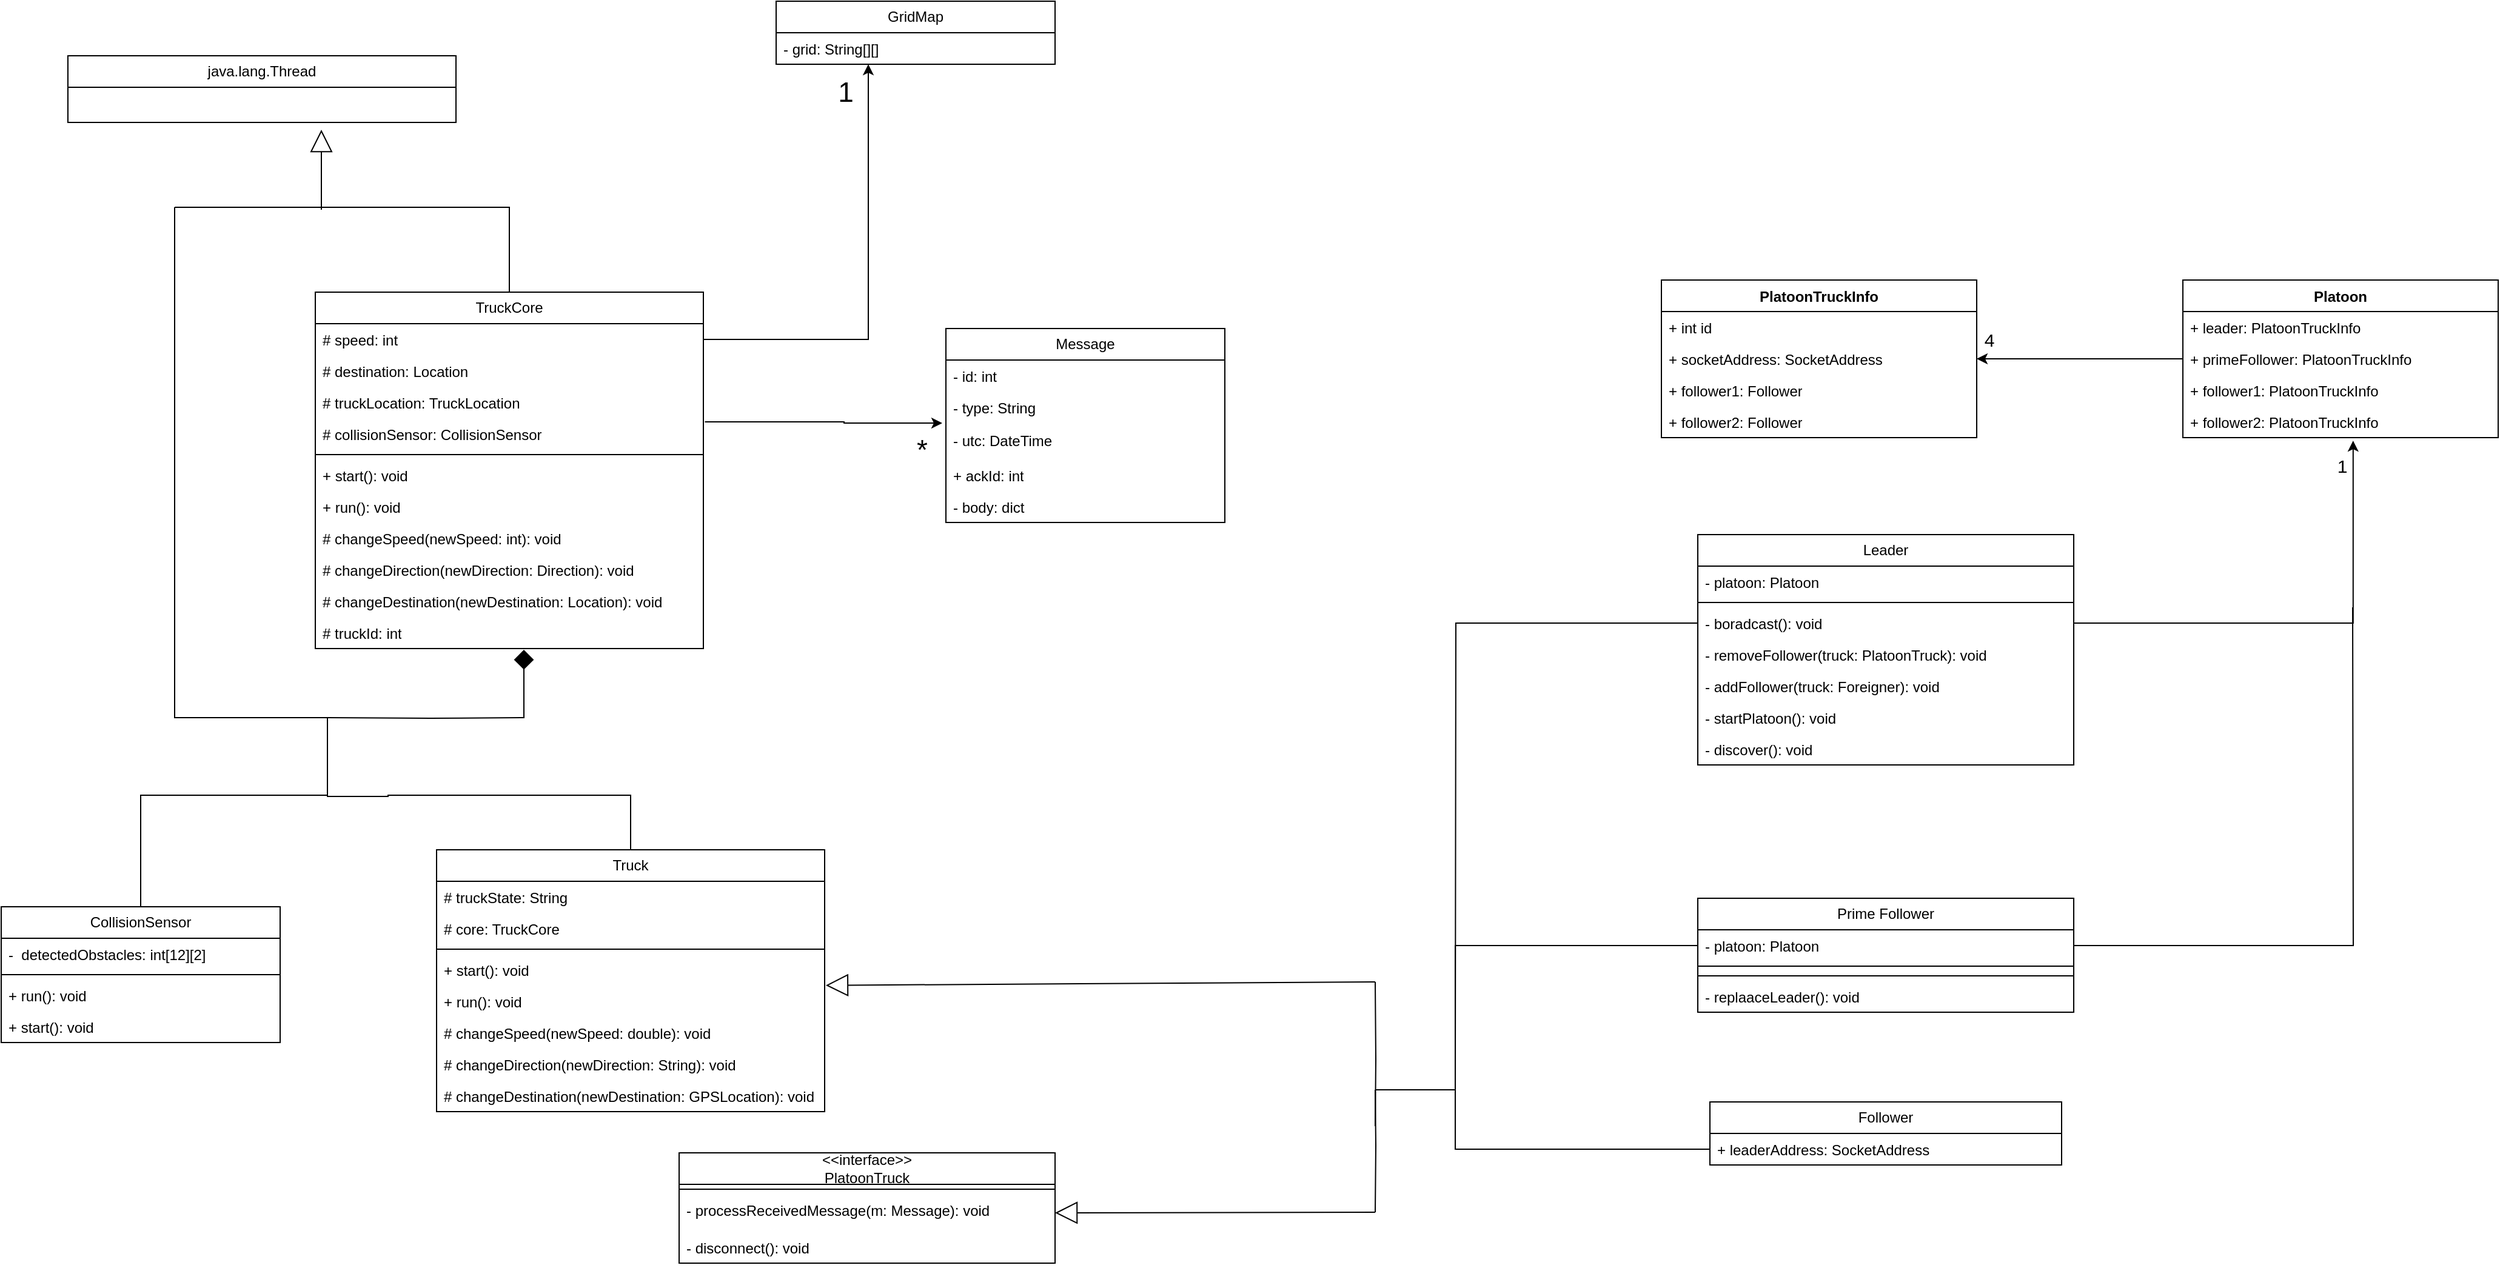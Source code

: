 <mxfile version="22.1.2" type="device">
  <diagram name="Page-1" id="gocPVts1W_wHiLYP-nyg">
    <mxGraphModel dx="2631" dy="1954" grid="1" gridSize="11" guides="1" tooltips="1" connect="1" arrows="1" fold="1" page="0" pageScale="1" pageWidth="1169" pageHeight="1654" background="none" math="0" shadow="0">
      <root>
        <mxCell id="0" />
        <mxCell id="1" parent="0" />
        <mxCell id="ca8j578SD8EArVR1W1hy-1" value="Platoon&lt;br&gt;" style="swimlane;fontStyle=1;align=center;verticalAlign=top;childLayout=stackLayout;horizontal=1;startSize=26;horizontalStack=0;resizeParent=1;resizeParentMax=0;resizeLast=0;collapsible=1;marginBottom=0;whiteSpace=wrap;html=1;" parent="1" vertex="1">
          <mxGeometry x="1590" y="80" width="260" height="130" as="geometry" />
        </mxCell>
        <mxCell id="ca8j578SD8EArVR1W1hy-2" value="+ leader: PlatoonTruckInfo" style="text;strokeColor=none;fillColor=none;align=left;verticalAlign=top;spacingLeft=4;spacingRight=4;overflow=hidden;rotatable=0;points=[[0,0.5],[1,0.5]];portConstraint=eastwest;whiteSpace=wrap;html=1;" parent="ca8j578SD8EArVR1W1hy-1" vertex="1">
          <mxGeometry y="26" width="260" height="26" as="geometry" />
        </mxCell>
        <mxCell id="ca8j578SD8EArVR1W1hy-3" value="+ primeFollower: PlatoonTruckInfo" style="text;strokeColor=none;fillColor=none;align=left;verticalAlign=top;spacingLeft=4;spacingRight=4;overflow=hidden;rotatable=0;points=[[0,0.5],[1,0.5]];portConstraint=eastwest;whiteSpace=wrap;html=1;" parent="ca8j578SD8EArVR1W1hy-1" vertex="1">
          <mxGeometry y="52" width="260" height="26" as="geometry" />
        </mxCell>
        <mxCell id="ca8j578SD8EArVR1W1hy-4" value="+ follower1: PlatoonTruckInfo" style="text;strokeColor=none;fillColor=none;align=left;verticalAlign=top;spacingLeft=4;spacingRight=4;overflow=hidden;rotatable=0;points=[[0,0.5],[1,0.5]];portConstraint=eastwest;whiteSpace=wrap;html=1;" parent="ca8j578SD8EArVR1W1hy-1" vertex="1">
          <mxGeometry y="78" width="260" height="26" as="geometry" />
        </mxCell>
        <mxCell id="ca8j578SD8EArVR1W1hy-5" value="+ follower2: PlatoonTruckInfo" style="text;strokeColor=none;fillColor=none;align=left;verticalAlign=top;spacingLeft=4;spacingRight=4;overflow=hidden;rotatable=0;points=[[0,0.5],[1,0.5]];portConstraint=eastwest;whiteSpace=wrap;html=1;" parent="ca8j578SD8EArVR1W1hy-1" vertex="1">
          <mxGeometry y="104" width="260" height="26" as="geometry" />
        </mxCell>
        <mxCell id="ca8j578SD8EArVR1W1hy-6" value="Truck" style="swimlane;fontStyle=0;childLayout=stackLayout;horizontal=1;startSize=26;fillColor=none;horizontalStack=0;resizeParent=1;resizeParentMax=0;resizeLast=0;collapsible=1;marginBottom=0;whiteSpace=wrap;html=1;" parent="1" vertex="1">
          <mxGeometry x="150" y="550" width="320" height="216" as="geometry" />
        </mxCell>
        <mxCell id="ca8j578SD8EArVR1W1hy-10" value="# truckState: String" style="text;strokeColor=none;fillColor=none;align=left;verticalAlign=top;spacingLeft=4;spacingRight=4;overflow=hidden;rotatable=0;points=[[0,0.5],[1,0.5]];portConstraint=eastwest;whiteSpace=wrap;html=1;" parent="ca8j578SD8EArVR1W1hy-6" vertex="1">
          <mxGeometry y="26" width="320" height="26" as="geometry" />
        </mxCell>
        <mxCell id="nBfgJjZAL11A61Rsr8yG-12" value="# core: TruckCore" style="text;strokeColor=none;fillColor=none;align=left;verticalAlign=top;spacingLeft=4;spacingRight=4;overflow=hidden;rotatable=0;points=[[0,0.5],[1,0.5]];portConstraint=eastwest;whiteSpace=wrap;html=1;" parent="ca8j578SD8EArVR1W1hy-6" vertex="1">
          <mxGeometry y="52" width="320" height="26" as="geometry" />
        </mxCell>
        <mxCell id="ca8j578SD8EArVR1W1hy-12" value="" style="line;strokeWidth=1;fillColor=none;align=left;verticalAlign=middle;spacingTop=-1;spacingLeft=3;spacingRight=3;rotatable=0;labelPosition=right;points=[];portConstraint=eastwest;strokeColor=inherit;" parent="ca8j578SD8EArVR1W1hy-6" vertex="1">
          <mxGeometry y="78" width="320" height="8" as="geometry" />
        </mxCell>
        <mxCell id="NjvzrkYzBCMoU9BMH8La-31" value="+ start(): void" style="text;strokeColor=none;fillColor=none;align=left;verticalAlign=top;spacingLeft=4;spacingRight=4;overflow=hidden;rotatable=0;points=[[0,0.5],[1,0.5]];portConstraint=eastwest;whiteSpace=wrap;html=1;" vertex="1" parent="ca8j578SD8EArVR1W1hy-6">
          <mxGeometry y="86" width="320" height="26" as="geometry" />
        </mxCell>
        <mxCell id="NjvzrkYzBCMoU9BMH8La-32" value="+ run(): void" style="text;strokeColor=none;fillColor=none;align=left;verticalAlign=top;spacingLeft=4;spacingRight=4;overflow=hidden;rotatable=0;points=[[0,0.5],[1,0.5]];portConstraint=eastwest;whiteSpace=wrap;html=1;" vertex="1" parent="ca8j578SD8EArVR1W1hy-6">
          <mxGeometry y="112" width="320" height="26" as="geometry" />
        </mxCell>
        <mxCell id="ca8j578SD8EArVR1W1hy-13" value="# changeSpeed(newSpeed: double): void" style="text;strokeColor=none;fillColor=none;align=left;verticalAlign=top;spacingLeft=4;spacingRight=4;overflow=hidden;rotatable=0;points=[[0,0.5],[1,0.5]];portConstraint=eastwest;whiteSpace=wrap;html=1;" parent="ca8j578SD8EArVR1W1hy-6" vertex="1">
          <mxGeometry y="138" width="320" height="26" as="geometry" />
        </mxCell>
        <mxCell id="ca8j578SD8EArVR1W1hy-14" value="# changeDirection(newDirection: String): void" style="text;strokeColor=none;fillColor=none;align=left;verticalAlign=top;spacingLeft=4;spacingRight=4;overflow=hidden;rotatable=0;points=[[0,0.5],[1,0.5]];portConstraint=eastwest;whiteSpace=wrap;html=1;" parent="ca8j578SD8EArVR1W1hy-6" vertex="1">
          <mxGeometry y="164" width="320" height="26" as="geometry" />
        </mxCell>
        <mxCell id="ca8j578SD8EArVR1W1hy-15" value="# changeDestination(newDestination: GPSLocation): void" style="text;strokeColor=none;fillColor=none;align=left;verticalAlign=top;spacingLeft=4;spacingRight=4;overflow=hidden;rotatable=0;points=[[0,0.5],[1,0.5]];portConstraint=eastwest;whiteSpace=wrap;html=1;" parent="ca8j578SD8EArVR1W1hy-6" vertex="1">
          <mxGeometry y="190" width="320" height="26" as="geometry" />
        </mxCell>
        <mxCell id="ca8j578SD8EArVR1W1hy-16" value="&amp;lt;&amp;lt;interface&amp;gt;&amp;gt;&lt;br&gt;PlatoonTruck" style="swimlane;fontStyle=0;childLayout=stackLayout;horizontal=1;startSize=26;fillColor=none;horizontalStack=0;resizeParent=1;resizeParentMax=0;resizeLast=0;collapsible=1;marginBottom=0;whiteSpace=wrap;html=1;" parent="1" vertex="1">
          <mxGeometry x="350" y="800" width="310" height="91" as="geometry" />
        </mxCell>
        <mxCell id="ca8j578SD8EArVR1W1hy-17" value="" style="line;strokeWidth=1;fillColor=none;align=left;verticalAlign=middle;spacingTop=-1;spacingLeft=3;spacingRight=3;rotatable=0;labelPosition=right;points=[];portConstraint=eastwest;strokeColor=inherit;" parent="ca8j578SD8EArVR1W1hy-16" vertex="1">
          <mxGeometry y="26" width="310" height="8" as="geometry" />
        </mxCell>
        <mxCell id="ca8j578SD8EArVR1W1hy-19" value="- processReceivedMessage(m: Message): void" style="text;strokeColor=none;fillColor=none;align=left;verticalAlign=top;spacingLeft=4;spacingRight=4;overflow=hidden;rotatable=0;points=[[0,0.5],[1,0.5]];portConstraint=eastwest;whiteSpace=wrap;html=1;" parent="ca8j578SD8EArVR1W1hy-16" vertex="1">
          <mxGeometry y="34" width="310" height="31" as="geometry" />
        </mxCell>
        <mxCell id="ca8j578SD8EArVR1W1hy-20" value="- disconnect(): void" style="text;strokeColor=none;fillColor=none;align=left;verticalAlign=top;spacingLeft=4;spacingRight=4;overflow=hidden;rotatable=0;points=[[0,0.5],[1,0.5]];portConstraint=eastwest;whiteSpace=wrap;html=1;" parent="ca8j578SD8EArVR1W1hy-16" vertex="1">
          <mxGeometry y="65" width="310" height="26" as="geometry" />
        </mxCell>
        <mxCell id="ca8j578SD8EArVR1W1hy-23" value="Leader" style="swimlane;fontStyle=0;childLayout=stackLayout;horizontal=1;startSize=26;fillColor=none;horizontalStack=0;resizeParent=1;resizeParentMax=0;resizeLast=0;collapsible=1;marginBottom=0;whiteSpace=wrap;html=1;" parent="1" vertex="1">
          <mxGeometry x="1190" y="290" width="310" height="190" as="geometry" />
        </mxCell>
        <mxCell id="ca8j578SD8EArVR1W1hy-24" value="- platoon: Platoon" style="text;strokeColor=none;fillColor=none;align=left;verticalAlign=top;spacingLeft=4;spacingRight=4;overflow=hidden;rotatable=0;points=[[0,0.5],[1,0.5]];portConstraint=eastwest;whiteSpace=wrap;html=1;" parent="ca8j578SD8EArVR1W1hy-23" vertex="1">
          <mxGeometry y="26" width="310" height="26" as="geometry" />
        </mxCell>
        <mxCell id="ca8j578SD8EArVR1W1hy-25" value="" style="line;strokeWidth=1;fillColor=none;align=left;verticalAlign=middle;spacingTop=-1;spacingLeft=3;spacingRight=3;rotatable=0;labelPosition=right;points=[];portConstraint=eastwest;strokeColor=inherit;" parent="ca8j578SD8EArVR1W1hy-23" vertex="1">
          <mxGeometry y="52" width="310" height="8" as="geometry" />
        </mxCell>
        <mxCell id="NjvzrkYzBCMoU9BMH8La-60" style="edgeStyle=orthogonalEdgeStyle;rounded=0;orthogonalLoop=1;jettySize=auto;html=1;endArrow=none;endFill=0;" edge="1" parent="ca8j578SD8EArVR1W1hy-23" source="ca8j578SD8EArVR1W1hy-26">
          <mxGeometry relative="1" as="geometry">
            <mxPoint x="-200" y="458" as="targetPoint" />
          </mxGeometry>
        </mxCell>
        <mxCell id="ca8j578SD8EArVR1W1hy-26" value="- boradcast(): void" style="text;strokeColor=none;fillColor=none;align=left;verticalAlign=top;spacingLeft=4;spacingRight=4;overflow=hidden;rotatable=0;points=[[0,0.5],[1,0.5]];portConstraint=eastwest;whiteSpace=wrap;html=1;" parent="ca8j578SD8EArVR1W1hy-23" vertex="1">
          <mxGeometry y="60" width="310" height="26" as="geometry" />
        </mxCell>
        <mxCell id="ca8j578SD8EArVR1W1hy-27" value="- removeFollower(truck: PlatoonTruck): void" style="text;strokeColor=none;fillColor=none;align=left;verticalAlign=top;spacingLeft=4;spacingRight=4;overflow=hidden;rotatable=0;points=[[0,0.5],[1,0.5]];portConstraint=eastwest;whiteSpace=wrap;html=1;" parent="ca8j578SD8EArVR1W1hy-23" vertex="1">
          <mxGeometry y="86" width="310" height="26" as="geometry" />
        </mxCell>
        <mxCell id="ca8j578SD8EArVR1W1hy-28" value="- addFollower(truck: Foreigner): void" style="text;strokeColor=none;fillColor=none;align=left;verticalAlign=top;spacingLeft=4;spacingRight=4;overflow=hidden;rotatable=0;points=[[0,0.5],[1,0.5]];portConstraint=eastwest;whiteSpace=wrap;html=1;" parent="ca8j578SD8EArVR1W1hy-23" vertex="1">
          <mxGeometry y="112" width="310" height="26" as="geometry" />
        </mxCell>
        <mxCell id="ca8j578SD8EArVR1W1hy-29" value="- startPlatoon(): void" style="text;strokeColor=none;fillColor=none;align=left;verticalAlign=top;spacingLeft=4;spacingRight=4;overflow=hidden;rotatable=0;points=[[0,0.5],[1,0.5]];portConstraint=eastwest;whiteSpace=wrap;html=1;" parent="ca8j578SD8EArVR1W1hy-23" vertex="1">
          <mxGeometry y="138" width="310" height="26" as="geometry" />
        </mxCell>
        <mxCell id="ca8j578SD8EArVR1W1hy-30" value="- discover(): void" style="text;strokeColor=none;fillColor=none;align=left;verticalAlign=top;spacingLeft=4;spacingRight=4;overflow=hidden;rotatable=0;points=[[0,0.5],[1,0.5]];portConstraint=eastwest;whiteSpace=wrap;html=1;" parent="ca8j578SD8EArVR1W1hy-23" vertex="1">
          <mxGeometry y="164" width="310" height="26" as="geometry" />
        </mxCell>
        <mxCell id="ca8j578SD8EArVR1W1hy-31" value="Prime Follower" style="swimlane;fontStyle=0;childLayout=stackLayout;horizontal=1;startSize=26;fillColor=none;horizontalStack=0;resizeParent=1;resizeParentMax=0;resizeLast=0;collapsible=1;marginBottom=0;whiteSpace=wrap;html=1;" parent="1" vertex="1">
          <mxGeometry x="1190" y="590" width="310" height="94" as="geometry" />
        </mxCell>
        <mxCell id="nBfgJjZAL11A61Rsr8yG-33" style="edgeStyle=orthogonalEdgeStyle;rounded=0;orthogonalLoop=1;jettySize=auto;html=1;endArrow=none;endFill=0;" parent="ca8j578SD8EArVR1W1hy-31" source="ca8j578SD8EArVR1W1hy-32" edge="1">
          <mxGeometry relative="1" as="geometry">
            <mxPoint x="540" y="-240" as="targetPoint" />
          </mxGeometry>
        </mxCell>
        <mxCell id="ca8j578SD8EArVR1W1hy-32" value="- platoon: Platoon" style="text;strokeColor=none;fillColor=none;align=left;verticalAlign=top;spacingLeft=4;spacingRight=4;overflow=hidden;rotatable=0;points=[[0,0.5],[1,0.5]];portConstraint=eastwest;whiteSpace=wrap;html=1;" parent="ca8j578SD8EArVR1W1hy-31" vertex="1">
          <mxGeometry y="26" width="310" height="26" as="geometry" />
        </mxCell>
        <mxCell id="T0Gs8_7Xzek17lIW9bHx-5" value="" style="line;strokeWidth=1;fillColor=none;align=left;verticalAlign=middle;spacingTop=-1;spacingLeft=3;spacingRight=3;rotatable=0;labelPosition=right;points=[];portConstraint=eastwest;strokeColor=inherit;" parent="ca8j578SD8EArVR1W1hy-31" vertex="1">
          <mxGeometry y="52" width="310" height="8" as="geometry" />
        </mxCell>
        <mxCell id="ca8j578SD8EArVR1W1hy-33" value="" style="line;strokeWidth=1;fillColor=none;align=left;verticalAlign=middle;spacingTop=-1;spacingLeft=3;spacingRight=3;rotatable=0;labelPosition=right;points=[];portConstraint=eastwest;strokeColor=inherit;" parent="ca8j578SD8EArVR1W1hy-31" vertex="1">
          <mxGeometry y="60" width="310" height="8" as="geometry" />
        </mxCell>
        <mxCell id="ca8j578SD8EArVR1W1hy-34" value="- replaaceLeader(): void" style="text;strokeColor=none;fillColor=none;align=left;verticalAlign=top;spacingLeft=4;spacingRight=4;overflow=hidden;rotatable=0;points=[[0,0.5],[1,0.5]];portConstraint=eastwest;whiteSpace=wrap;html=1;" parent="ca8j578SD8EArVR1W1hy-31" vertex="1">
          <mxGeometry y="68" width="310" height="26" as="geometry" />
        </mxCell>
        <mxCell id="ca8j578SD8EArVR1W1hy-35" value="Follower" style="swimlane;fontStyle=0;childLayout=stackLayout;horizontal=1;startSize=26;fillColor=none;horizontalStack=0;resizeParent=1;resizeParentMax=0;resizeLast=0;collapsible=1;marginBottom=0;whiteSpace=wrap;html=1;" parent="1" vertex="1">
          <mxGeometry x="1200" y="758" width="290" height="52" as="geometry" />
        </mxCell>
        <mxCell id="nBfgJjZAL11A61Rsr8yG-34" value="+ leaderAddress: SocketAddress" style="text;strokeColor=none;fillColor=none;align=left;verticalAlign=top;spacingLeft=4;spacingRight=4;overflow=hidden;rotatable=0;points=[[0,0.5],[1,0.5]];portConstraint=eastwest;whiteSpace=wrap;html=1;" parent="ca8j578SD8EArVR1W1hy-35" vertex="1">
          <mxGeometry y="26" width="290" height="26" as="geometry" />
        </mxCell>
        <mxCell id="NjvzrkYzBCMoU9BMH8La-76" style="edgeStyle=orthogonalEdgeStyle;rounded=0;orthogonalLoop=1;jettySize=auto;html=1;exitX=0.5;exitY=0;exitDx=0;exitDy=0;endArrow=none;endFill=0;" edge="1" parent="1" source="ca8j578SD8EArVR1W1hy-45" target="NjvzrkYzBCMoU9BMH8La-74">
          <mxGeometry relative="1" as="geometry">
            <Array as="points">
              <mxPoint x="-94" y="505" />
            </Array>
          </mxGeometry>
        </mxCell>
        <mxCell id="ca8j578SD8EArVR1W1hy-45" value="CollisionSensor" style="swimlane;fontStyle=0;childLayout=stackLayout;horizontal=1;startSize=26;fillColor=none;horizontalStack=0;resizeParent=1;resizeParentMax=0;resizeLast=0;collapsible=1;marginBottom=0;whiteSpace=wrap;html=1;" parent="1" vertex="1">
          <mxGeometry x="-209" y="597" width="230" height="112" as="geometry" />
        </mxCell>
        <mxCell id="ca8j578SD8EArVR1W1hy-46" value="-&amp;nbsp; detectedObstacles: int[12][2]" style="text;strokeColor=none;fillColor=none;align=left;verticalAlign=top;spacingLeft=4;spacingRight=4;overflow=hidden;rotatable=0;points=[[0,0.5],[1,0.5]];portConstraint=eastwest;whiteSpace=wrap;html=1;" parent="ca8j578SD8EArVR1W1hy-45" vertex="1">
          <mxGeometry y="26" width="230" height="26" as="geometry" />
        </mxCell>
        <mxCell id="ca8j578SD8EArVR1W1hy-47" value="" style="line;strokeWidth=1;fillColor=none;align=left;verticalAlign=middle;spacingTop=-1;spacingLeft=3;spacingRight=3;rotatable=0;labelPosition=right;points=[];portConstraint=eastwest;strokeColor=inherit;" parent="ca8j578SD8EArVR1W1hy-45" vertex="1">
          <mxGeometry y="52" width="230" height="8" as="geometry" />
        </mxCell>
        <mxCell id="NjvzrkYzBCMoU9BMH8La-33" value="+ run(): void" style="text;strokeColor=none;fillColor=none;align=left;verticalAlign=top;spacingLeft=4;spacingRight=4;overflow=hidden;rotatable=0;points=[[0,0.5],[1,0.5]];portConstraint=eastwest;whiteSpace=wrap;html=1;" vertex="1" parent="ca8j578SD8EArVR1W1hy-45">
          <mxGeometry y="60" width="230" height="26" as="geometry" />
        </mxCell>
        <mxCell id="NjvzrkYzBCMoU9BMH8La-34" value="+ start(): void" style="text;strokeColor=none;fillColor=none;align=left;verticalAlign=top;spacingLeft=4;spacingRight=4;overflow=hidden;rotatable=0;points=[[0,0.5],[1,0.5]];portConstraint=eastwest;whiteSpace=wrap;html=1;" vertex="1" parent="ca8j578SD8EArVR1W1hy-45">
          <mxGeometry y="86" width="230" height="26" as="geometry" />
        </mxCell>
        <mxCell id="ca8j578SD8EArVR1W1hy-50" value="Message" style="swimlane;fontStyle=0;childLayout=stackLayout;horizontal=1;startSize=26;fillColor=none;horizontalStack=0;resizeParent=1;resizeParentMax=0;resizeLast=0;collapsible=1;marginBottom=0;whiteSpace=wrap;html=1;" parent="1" vertex="1">
          <mxGeometry x="570" y="120" width="230" height="160" as="geometry" />
        </mxCell>
        <mxCell id="ca8j578SD8EArVR1W1hy-51" value="- id: int" style="text;strokeColor=none;fillColor=none;align=left;verticalAlign=top;spacingLeft=4;spacingRight=4;overflow=hidden;rotatable=0;points=[[0,0.5],[1,0.5]];portConstraint=eastwest;whiteSpace=wrap;html=1;" parent="ca8j578SD8EArVR1W1hy-50" vertex="1">
          <mxGeometry y="26" width="230" height="26" as="geometry" />
        </mxCell>
        <mxCell id="ca8j578SD8EArVR1W1hy-54" value="- type: String" style="text;strokeColor=none;fillColor=none;align=left;verticalAlign=top;spacingLeft=4;spacingRight=4;overflow=hidden;rotatable=0;points=[[0,0.5],[1,0.5]];portConstraint=eastwest;whiteSpace=wrap;html=1;" parent="ca8j578SD8EArVR1W1hy-50" vertex="1">
          <mxGeometry y="52" width="230" height="26" as="geometry" />
        </mxCell>
        <mxCell id="iRukb6ueBPXRsKq6WhAc-4" value="- utc: DateTime" style="text;strokeColor=none;fillColor=none;align=left;verticalAlign=middle;spacingLeft=4;spacingRight=4;overflow=hidden;points=[[0,0.5],[1,0.5]];portConstraint=eastwest;rotatable=0;whiteSpace=wrap;html=1;" parent="ca8j578SD8EArVR1W1hy-50" vertex="1">
          <mxGeometry y="78" width="230" height="30" as="geometry" />
        </mxCell>
        <mxCell id="nBfgJjZAL11A61Rsr8yG-18" value="+ ackId: int" style="text;strokeColor=none;fillColor=none;align=left;verticalAlign=top;spacingLeft=4;spacingRight=4;overflow=hidden;rotatable=0;points=[[0,0.5],[1,0.5]];portConstraint=eastwest;whiteSpace=wrap;html=1;" parent="ca8j578SD8EArVR1W1hy-50" vertex="1">
          <mxGeometry y="108" width="230" height="26" as="geometry" />
        </mxCell>
        <mxCell id="ca8j578SD8EArVR1W1hy-55" value="- body: dict" style="text;strokeColor=none;fillColor=none;align=left;verticalAlign=top;spacingLeft=4;spacingRight=4;overflow=hidden;rotatable=0;points=[[0,0.5],[1,0.5]];portConstraint=eastwest;whiteSpace=wrap;html=1;" parent="ca8j578SD8EArVR1W1hy-50" vertex="1">
          <mxGeometry y="134" width="230" height="26" as="geometry" />
        </mxCell>
        <mxCell id="NjvzrkYzBCMoU9BMH8La-16" style="edgeStyle=orthogonalEdgeStyle;rounded=0;orthogonalLoop=1;jettySize=auto;html=1;endArrow=none;endFill=0;" edge="1" parent="1" source="nBfgJjZAL11A61Rsr8yG-1" target="NjvzrkYzBCMoU9BMH8La-28">
          <mxGeometry relative="1" as="geometry">
            <mxPoint x="-66" y="20" as="targetPoint" />
            <Array as="points">
              <mxPoint x="210" y="20" />
              <mxPoint x="-66" y="20" />
            </Array>
          </mxGeometry>
        </mxCell>
        <mxCell id="nBfgJjZAL11A61Rsr8yG-1" value="TruckCore" style="swimlane;fontStyle=0;childLayout=stackLayout;horizontal=1;startSize=26;fillColor=none;horizontalStack=0;resizeParent=1;resizeParentMax=0;resizeLast=0;collapsible=1;marginBottom=0;whiteSpace=wrap;html=1;" parent="1" vertex="1">
          <mxGeometry x="50" y="90" width="320" height="294" as="geometry" />
        </mxCell>
        <mxCell id="nBfgJjZAL11A61Rsr8yG-3" value="# speed: int" style="text;strokeColor=none;fillColor=none;align=left;verticalAlign=top;spacingLeft=4;spacingRight=4;overflow=hidden;rotatable=0;points=[[0,0.5],[1,0.5]];portConstraint=eastwest;whiteSpace=wrap;html=1;" parent="nBfgJjZAL11A61Rsr8yG-1" vertex="1">
          <mxGeometry y="26" width="320" height="26" as="geometry" />
        </mxCell>
        <mxCell id="nBfgJjZAL11A61Rsr8yG-4" value="# destination: Location" style="text;strokeColor=none;fillColor=none;align=left;verticalAlign=top;spacingLeft=4;spacingRight=4;overflow=hidden;rotatable=0;points=[[0,0.5],[1,0.5]];portConstraint=eastwest;whiteSpace=wrap;html=1;" parent="nBfgJjZAL11A61Rsr8yG-1" vertex="1">
          <mxGeometry y="52" width="320" height="26" as="geometry" />
        </mxCell>
        <mxCell id="nBfgJjZAL11A61Rsr8yG-5" value="# truckLocation: TruckLocation" style="text;strokeColor=none;fillColor=none;align=left;verticalAlign=top;spacingLeft=4;spacingRight=4;overflow=hidden;rotatable=0;points=[[0,0.5],[1,0.5]];portConstraint=eastwest;whiteSpace=wrap;html=1;" parent="nBfgJjZAL11A61Rsr8yG-1" vertex="1">
          <mxGeometry y="78" width="320" height="26" as="geometry" />
        </mxCell>
        <mxCell id="nBfgJjZAL11A61Rsr8yG-6" value="# collisionSensor: CollisionSensor" style="text;strokeColor=none;fillColor=none;align=left;verticalAlign=top;spacingLeft=4;spacingRight=4;overflow=hidden;rotatable=0;points=[[0,0.5],[1,0.5]];portConstraint=eastwest;whiteSpace=wrap;html=1;" parent="nBfgJjZAL11A61Rsr8yG-1" vertex="1">
          <mxGeometry y="104" width="320" height="26" as="geometry" />
        </mxCell>
        <mxCell id="nBfgJjZAL11A61Rsr8yG-7" value="" style="line;strokeWidth=1;fillColor=none;align=left;verticalAlign=middle;spacingTop=-1;spacingLeft=3;spacingRight=3;rotatable=0;labelPosition=right;points=[];portConstraint=eastwest;strokeColor=inherit;" parent="nBfgJjZAL11A61Rsr8yG-1" vertex="1">
          <mxGeometry y="130" width="320" height="8" as="geometry" />
        </mxCell>
        <mxCell id="NjvzrkYzBCMoU9BMH8La-36" value="+ start(): void" style="text;strokeColor=none;fillColor=none;align=left;verticalAlign=top;spacingLeft=4;spacingRight=4;overflow=hidden;rotatable=0;points=[[0,0.5],[1,0.5]];portConstraint=eastwest;whiteSpace=wrap;html=1;" vertex="1" parent="nBfgJjZAL11A61Rsr8yG-1">
          <mxGeometry y="138" width="320" height="26" as="geometry" />
        </mxCell>
        <mxCell id="NjvzrkYzBCMoU9BMH8La-35" value="+ run(): void" style="text;strokeColor=none;fillColor=none;align=left;verticalAlign=top;spacingLeft=4;spacingRight=4;overflow=hidden;rotatable=0;points=[[0,0.5],[1,0.5]];portConstraint=eastwest;whiteSpace=wrap;html=1;" vertex="1" parent="nBfgJjZAL11A61Rsr8yG-1">
          <mxGeometry y="164" width="320" height="26" as="geometry" />
        </mxCell>
        <mxCell id="nBfgJjZAL11A61Rsr8yG-8" value="# changeSpeed(newSpeed: int): void" style="text;strokeColor=none;fillColor=none;align=left;verticalAlign=top;spacingLeft=4;spacingRight=4;overflow=hidden;rotatable=0;points=[[0,0.5],[1,0.5]];portConstraint=eastwest;whiteSpace=wrap;html=1;" parent="nBfgJjZAL11A61Rsr8yG-1" vertex="1">
          <mxGeometry y="190" width="320" height="26" as="geometry" />
        </mxCell>
        <mxCell id="nBfgJjZAL11A61Rsr8yG-9" value="# changeDirection(newDirection: Direction): void" style="text;strokeColor=none;fillColor=none;align=left;verticalAlign=top;spacingLeft=4;spacingRight=4;overflow=hidden;rotatable=0;points=[[0,0.5],[1,0.5]];portConstraint=eastwest;whiteSpace=wrap;html=1;" parent="nBfgJjZAL11A61Rsr8yG-1" vertex="1">
          <mxGeometry y="216" width="320" height="26" as="geometry" />
        </mxCell>
        <mxCell id="nBfgJjZAL11A61Rsr8yG-10" value="# changeDestination(newDestination: Location): void" style="text;strokeColor=none;fillColor=none;align=left;verticalAlign=top;spacingLeft=4;spacingRight=4;overflow=hidden;rotatable=0;points=[[0,0.5],[1,0.5]];portConstraint=eastwest;whiteSpace=wrap;html=1;" parent="nBfgJjZAL11A61Rsr8yG-1" vertex="1">
          <mxGeometry y="242" width="320" height="26" as="geometry" />
        </mxCell>
        <mxCell id="nBfgJjZAL11A61Rsr8yG-2" value="# truckId: int" style="text;strokeColor=none;fillColor=none;align=left;verticalAlign=top;spacingLeft=4;spacingRight=4;overflow=hidden;rotatable=0;points=[[0,0.5],[1,0.5]];portConstraint=eastwest;whiteSpace=wrap;html=1;" parent="nBfgJjZAL11A61Rsr8yG-1" vertex="1">
          <mxGeometry y="268" width="320" height="26" as="geometry" />
        </mxCell>
        <mxCell id="nBfgJjZAL11A61Rsr8yG-24" value="PlatoonTruckInfo" style="swimlane;fontStyle=1;align=center;verticalAlign=top;childLayout=stackLayout;horizontal=1;startSize=26;horizontalStack=0;resizeParent=1;resizeParentMax=0;resizeLast=0;collapsible=1;marginBottom=0;whiteSpace=wrap;html=1;" parent="1" vertex="1">
          <mxGeometry x="1160" y="80" width="260" height="130" as="geometry" />
        </mxCell>
        <mxCell id="nBfgJjZAL11A61Rsr8yG-25" value="+ int id" style="text;strokeColor=none;fillColor=none;align=left;verticalAlign=top;spacingLeft=4;spacingRight=4;overflow=hidden;rotatable=0;points=[[0,0.5],[1,0.5]];portConstraint=eastwest;whiteSpace=wrap;html=1;" parent="nBfgJjZAL11A61Rsr8yG-24" vertex="1">
          <mxGeometry y="26" width="260" height="26" as="geometry" />
        </mxCell>
        <mxCell id="nBfgJjZAL11A61Rsr8yG-27" value="+ socketAddress: SocketAddress" style="text;strokeColor=none;fillColor=none;align=left;verticalAlign=top;spacingLeft=4;spacingRight=4;overflow=hidden;rotatable=0;points=[[0,0.5],[1,0.5]];portConstraint=eastwest;whiteSpace=wrap;html=1;" parent="nBfgJjZAL11A61Rsr8yG-24" vertex="1">
          <mxGeometry y="52" width="260" height="26" as="geometry" />
        </mxCell>
        <mxCell id="nBfgJjZAL11A61Rsr8yG-28" value="+ follower1: Follower" style="text;strokeColor=none;fillColor=none;align=left;verticalAlign=top;spacingLeft=4;spacingRight=4;overflow=hidden;rotatable=0;points=[[0,0.5],[1,0.5]];portConstraint=eastwest;whiteSpace=wrap;html=1;" parent="nBfgJjZAL11A61Rsr8yG-24" vertex="1">
          <mxGeometry y="78" width="260" height="26" as="geometry" />
        </mxCell>
        <mxCell id="nBfgJjZAL11A61Rsr8yG-29" value="+ follower2: Follower" style="text;strokeColor=none;fillColor=none;align=left;verticalAlign=top;spacingLeft=4;spacingRight=4;overflow=hidden;rotatable=0;points=[[0,0.5],[1,0.5]];portConstraint=eastwest;whiteSpace=wrap;html=1;" parent="nBfgJjZAL11A61Rsr8yG-24" vertex="1">
          <mxGeometry y="104" width="260" height="26" as="geometry" />
        </mxCell>
        <mxCell id="nBfgJjZAL11A61Rsr8yG-23" style="edgeStyle=orthogonalEdgeStyle;rounded=0;orthogonalLoop=1;jettySize=auto;html=1;entryX=1;entryY=0.5;entryDx=0;entryDy=0;" parent="1" source="ca8j578SD8EArVR1W1hy-3" target="nBfgJjZAL11A61Rsr8yG-27" edge="1">
          <mxGeometry relative="1" as="geometry">
            <mxPoint x="1440" y="145" as="targetPoint" />
          </mxGeometry>
        </mxCell>
        <mxCell id="nBfgJjZAL11A61Rsr8yG-31" value="4" style="edgeLabel;html=1;align=center;verticalAlign=middle;resizable=0;points=[];fontSize=15;" parent="nBfgJjZAL11A61Rsr8yG-23" vertex="1" connectable="0">
          <mxGeometry x="0.77" y="1" relative="1" as="geometry">
            <mxPoint x="-10" y="-17" as="offset" />
          </mxGeometry>
        </mxCell>
        <mxCell id="nBfgJjZAL11A61Rsr8yG-30" style="edgeStyle=orthogonalEdgeStyle;rounded=0;orthogonalLoop=1;jettySize=auto;html=1;entryX=0.54;entryY=1.098;entryDx=0;entryDy=0;entryPerimeter=0;" parent="1" source="ca8j578SD8EArVR1W1hy-26" target="ca8j578SD8EArVR1W1hy-5" edge="1">
          <mxGeometry relative="1" as="geometry">
            <Array as="points">
              <mxPoint x="1730" y="363" />
            </Array>
          </mxGeometry>
        </mxCell>
        <mxCell id="nBfgJjZAL11A61Rsr8yG-32" value="1" style="edgeLabel;html=1;align=center;verticalAlign=middle;resizable=0;points=[];fontSize=15;" parent="nBfgJjZAL11A61Rsr8yG-30" vertex="1" connectable="0">
          <mxGeometry x="0.892" y="2" relative="1" as="geometry">
            <mxPoint x="-8" as="offset" />
          </mxGeometry>
        </mxCell>
        <mxCell id="NjvzrkYzBCMoU9BMH8La-5" value="java.lang.Thread" style="swimlane;fontStyle=0;childLayout=stackLayout;horizontal=1;startSize=26;fillColor=none;horizontalStack=0;resizeParent=1;resizeParentMax=0;resizeLast=0;collapsible=1;marginBottom=0;whiteSpace=wrap;html=1;" vertex="1" parent="1">
          <mxGeometry x="-154" y="-105" width="320" height="55" as="geometry" />
        </mxCell>
        <mxCell id="NjvzrkYzBCMoU9BMH8La-19" value="" style="endArrow=block;endSize=16;endFill=0;html=1;rounded=0;" edge="1" parent="1">
          <mxGeometry width="160" relative="1" as="geometry">
            <mxPoint x="55" y="22" as="sourcePoint" />
            <mxPoint x="55" y="-44" as="targetPoint" />
          </mxGeometry>
        </mxCell>
        <mxCell id="NjvzrkYzBCMoU9BMH8La-20" value="" style="edgeStyle=orthogonalEdgeStyle;rounded=0;orthogonalLoop=1;jettySize=auto;html=1;exitX=1.004;exitY=0.115;exitDx=0;exitDy=0;exitPerimeter=0;" edge="1" parent="1" source="nBfgJjZAL11A61Rsr8yG-6">
          <mxGeometry relative="1" as="geometry">
            <mxPoint x="385" y="198" as="sourcePoint" />
            <mxPoint x="567" y="198" as="targetPoint" />
            <Array as="points">
              <mxPoint x="486" y="197" />
              <mxPoint x="486" y="198" />
            </Array>
          </mxGeometry>
        </mxCell>
        <mxCell id="NjvzrkYzBCMoU9BMH8La-42" value="*" style="edgeLabel;html=1;align=center;verticalAlign=middle;resizable=0;points=[];fontSize=23;" vertex="1" connectable="0" parent="NjvzrkYzBCMoU9BMH8La-20">
          <mxGeometry x="0.75" y="3" relative="1" as="geometry">
            <mxPoint x="7" y="25" as="offset" />
          </mxGeometry>
        </mxCell>
        <mxCell id="NjvzrkYzBCMoU9BMH8La-25" value="" style="endArrow=none;html=1;rounded=0;exitX=0.386;exitY=-0.186;exitDx=0;exitDy=0;exitPerimeter=0;entryX=0.179;entryY=0.757;entryDx=0;entryDy=0;entryPerimeter=0;" edge="1" parent="1" source="NjvzrkYzBCMoU9BMH8La-27" target="NjvzrkYzBCMoU9BMH8La-28">
          <mxGeometry width="50" height="50" relative="1" as="geometry">
            <mxPoint x="-66" y="347" as="sourcePoint" />
            <mxPoint x="-55" y="22" as="targetPoint" />
          </mxGeometry>
        </mxCell>
        <mxCell id="NjvzrkYzBCMoU9BMH8La-27" value="" style="shape=waypoint;sketch=0;fillStyle=solid;size=6;pointerEvents=1;points=[];fillColor=none;resizable=0;rotatable=0;perimeter=centerPerimeter;snapToPoint=1;strokeColor=none;" vertex="1" parent="1">
          <mxGeometry x="-76" y="386" width="20" height="20" as="geometry" />
        </mxCell>
        <mxCell id="NjvzrkYzBCMoU9BMH8La-28" value="" style="shape=waypoint;sketch=0;fillStyle=solid;size=6;pointerEvents=1;points=[];fillColor=none;resizable=0;rotatable=0;perimeter=centerPerimeter;snapToPoint=1;strokeColor=none;" vertex="1" parent="1">
          <mxGeometry x="-76" y="10" width="20" height="20" as="geometry" />
        </mxCell>
        <mxCell id="NjvzrkYzBCMoU9BMH8La-38" value="" style="shape=waypoint;sketch=0;fillStyle=solid;size=6;pointerEvents=1;points=[];fillColor=none;resizable=0;rotatable=0;perimeter=centerPerimeter;snapToPoint=1;strokeColor=none;" vertex="1" parent="1">
          <mxGeometry x="166" y="431" width="20" height="20" as="geometry" />
        </mxCell>
        <mxCell id="NjvzrkYzBCMoU9BMH8La-43" value="" style="endArrow=block;endSize=16;endFill=0;html=1;rounded=0;entryX=1.003;entryY=-0.007;entryDx=0;entryDy=0;entryPerimeter=0;" edge="1" parent="1" source="NjvzrkYzBCMoU9BMH8La-51" target="NjvzrkYzBCMoU9BMH8La-32">
          <mxGeometry width="160" relative="1" as="geometry">
            <mxPoint x="924" y="629" as="sourcePoint" />
            <mxPoint x="715" y="406" as="targetPoint" />
          </mxGeometry>
        </mxCell>
        <mxCell id="NjvzrkYzBCMoU9BMH8La-49" value="" style="endArrow=block;endSize=16;endFill=0;html=1;rounded=0;entryX=1;entryY=0.5;entryDx=0;entryDy=0;" edge="1" parent="1" source="NjvzrkYzBCMoU9BMH8La-50" target="ca8j578SD8EArVR1W1hy-19">
          <mxGeometry width="160" relative="1" as="geometry">
            <mxPoint x="924" y="849" as="sourcePoint" />
            <mxPoint x="550" y="937" as="targetPoint" />
          </mxGeometry>
        </mxCell>
        <mxCell id="NjvzrkYzBCMoU9BMH8La-50" value="" style="shape=waypoint;sketch=0;fillStyle=solid;size=6;pointerEvents=1;points=[];fillColor=none;resizable=0;rotatable=0;perimeter=centerPerimeter;snapToPoint=1;strokeColor=none;" vertex="1" parent="1">
          <mxGeometry x="914" y="839" width="20" height="20" as="geometry" />
        </mxCell>
        <mxCell id="NjvzrkYzBCMoU9BMH8La-51" value="" style="shape=waypoint;sketch=0;fillStyle=solid;size=6;pointerEvents=1;points=[];fillColor=none;resizable=0;rotatable=0;perimeter=centerPerimeter;snapToPoint=1;strokeColor=none;" vertex="1" parent="1">
          <mxGeometry x="914" y="649.0" width="20" height="20" as="geometry" />
        </mxCell>
        <mxCell id="NjvzrkYzBCMoU9BMH8La-52" value="" style="endArrow=none;html=1;rounded=0;" edge="1" parent="1" source="NjvzrkYzBCMoU9BMH8La-54" target="NjvzrkYzBCMoU9BMH8La-57">
          <mxGeometry width="50" height="50" relative="1" as="geometry">
            <mxPoint x="924" y="748" as="sourcePoint" />
            <mxPoint x="990" y="748" as="targetPoint" />
          </mxGeometry>
        </mxCell>
        <mxCell id="NjvzrkYzBCMoU9BMH8La-54" value="" style="shape=waypoint;sketch=0;fillStyle=solid;size=6;pointerEvents=1;points=[];fillColor=none;resizable=0;rotatable=0;perimeter=centerPerimeter;snapToPoint=1;strokeColor=none;" vertex="1" parent="1">
          <mxGeometry x="914" y="738" width="20" height="20" as="geometry" />
        </mxCell>
        <mxCell id="NjvzrkYzBCMoU9BMH8La-55" style="edgeStyle=orthogonalEdgeStyle;rounded=0;orthogonalLoop=1;jettySize=auto;html=1;entryX=0.6;entryY=1.15;entryDx=0;entryDy=0;entryPerimeter=0;endArrow=none;endFill=0;" edge="1" parent="1" target="NjvzrkYzBCMoU9BMH8La-51">
          <mxGeometry relative="1" as="geometry">
            <mxPoint x="924" y="778.0" as="sourcePoint" />
          </mxGeometry>
        </mxCell>
        <mxCell id="NjvzrkYzBCMoU9BMH8La-56" style="edgeStyle=orthogonalEdgeStyle;rounded=0;orthogonalLoop=1;jettySize=auto;html=1;entryX=0.625;entryY=0.275;entryDx=0;entryDy=0;entryPerimeter=0;endArrow=none;endFill=0;" edge="1" parent="1" target="NjvzrkYzBCMoU9BMH8La-50">
          <mxGeometry relative="1" as="geometry">
            <mxPoint x="924" y="748" as="sourcePoint" />
          </mxGeometry>
        </mxCell>
        <mxCell id="NjvzrkYzBCMoU9BMH8La-57" value="" style="shape=waypoint;sketch=0;fillStyle=solid;size=6;pointerEvents=1;points=[];fillColor=none;resizable=0;rotatable=0;perimeter=centerPerimeter;snapToPoint=1;strokeColor=none;" vertex="1" parent="1">
          <mxGeometry x="980" y="738" width="20" height="20" as="geometry" />
        </mxCell>
        <mxCell id="NjvzrkYzBCMoU9BMH8La-58" style="edgeStyle=orthogonalEdgeStyle;rounded=0;orthogonalLoop=1;jettySize=auto;html=1;entryX=0.5;entryY=0.8;entryDx=0;entryDy=0;entryPerimeter=0;endArrow=none;endFill=0;" edge="1" parent="1" source="nBfgJjZAL11A61Rsr8yG-34" target="NjvzrkYzBCMoU9BMH8La-57">
          <mxGeometry relative="1" as="geometry" />
        </mxCell>
        <mxCell id="NjvzrkYzBCMoU9BMH8La-59" style="edgeStyle=orthogonalEdgeStyle;rounded=0;orthogonalLoop=1;jettySize=auto;html=1;entryX=0.45;entryY=0.15;entryDx=0;entryDy=0;entryPerimeter=0;endArrow=none;endFill=0;" edge="1" parent="1" source="ca8j578SD8EArVR1W1hy-32" target="NjvzrkYzBCMoU9BMH8La-57">
          <mxGeometry relative="1" as="geometry" />
        </mxCell>
        <mxCell id="NjvzrkYzBCMoU9BMH8La-69" style="edgeStyle=orthogonalEdgeStyle;rounded=0;orthogonalLoop=1;jettySize=auto;html=1;endArrow=none;endFill=0;" edge="1" parent="1" target="NjvzrkYzBCMoU9BMH8La-70">
          <mxGeometry relative="1" as="geometry">
            <mxPoint x="55" y="462" as="targetPoint" />
            <mxPoint x="220" y="441" as="sourcePoint" />
          </mxGeometry>
        </mxCell>
        <mxCell id="NjvzrkYzBCMoU9BMH8La-66" value="" style="shape=waypoint;sketch=0;fillStyle=solid;size=6;pointerEvents=1;points=[];fillColor=none;resizable=0;rotatable=0;perimeter=centerPerimeter;snapToPoint=1;strokeColor=none;" vertex="1" parent="1">
          <mxGeometry x="209" y="431" width="20" height="20" as="geometry" />
        </mxCell>
        <mxCell id="NjvzrkYzBCMoU9BMH8La-67" style="edgeStyle=orthogonalEdgeStyle;orthogonalLoop=1;jettySize=auto;html=1;endArrow=diamond;endFill=1;strokeWidth=1;strokeColor=default;startSize=6;endSize=14;rounded=0;" edge="1" parent="1" source="NjvzrkYzBCMoU9BMH8La-66">
          <mxGeometry relative="1" as="geometry">
            <mxPoint x="222" y="385" as="targetPoint" />
            <Array as="points">
              <mxPoint x="222" y="441" />
            </Array>
          </mxGeometry>
        </mxCell>
        <mxCell id="NjvzrkYzBCMoU9BMH8La-71" style="edgeStyle=orthogonalEdgeStyle;rounded=0;orthogonalLoop=1;jettySize=auto;html=1;endArrow=none;endFill=0;" edge="1" parent="1" source="NjvzrkYzBCMoU9BMH8La-70" target="NjvzrkYzBCMoU9BMH8La-27">
          <mxGeometry relative="1" as="geometry" />
        </mxCell>
        <mxCell id="NjvzrkYzBCMoU9BMH8La-70" value="" style="shape=waypoint;sketch=0;fillStyle=solid;size=6;pointerEvents=1;points=[];fillColor=none;resizable=0;rotatable=0;perimeter=centerPerimeter;snapToPoint=1;strokeColor=none;" vertex="1" parent="1">
          <mxGeometry x="50" y="431" width="20" height="20" as="geometry" />
        </mxCell>
        <mxCell id="NjvzrkYzBCMoU9BMH8La-72" style="edgeStyle=orthogonalEdgeStyle;rounded=0;orthogonalLoop=1;jettySize=auto;html=1;entryX=0.774;entryY=0.907;entryDx=0;entryDy=0;entryPerimeter=0;exitDx=0;exitDy=0;endArrow=none;endFill=0;" edge="1" parent="1" source="NjvzrkYzBCMoU9BMH8La-74" target="NjvzrkYzBCMoU9BMH8La-70">
          <mxGeometry relative="1" as="geometry" />
        </mxCell>
        <mxCell id="NjvzrkYzBCMoU9BMH8La-75" value="" style="edgeStyle=orthogonalEdgeStyle;rounded=0;orthogonalLoop=1;jettySize=auto;html=1;entryDx=0;entryDy=0;entryPerimeter=0;exitX=0.5;exitY=0;exitDx=0;exitDy=0;endArrow=none;endFill=0;" edge="1" parent="1" source="ca8j578SD8EArVR1W1hy-6" target="NjvzrkYzBCMoU9BMH8La-74">
          <mxGeometry relative="1" as="geometry">
            <mxPoint x="310" y="550" as="sourcePoint" />
            <mxPoint x="60" y="441" as="targetPoint" />
            <Array as="points">
              <mxPoint x="310" y="505" />
              <mxPoint x="110" y="505" />
              <mxPoint x="110" y="506" />
              <mxPoint x="60" y="506" />
            </Array>
          </mxGeometry>
        </mxCell>
        <mxCell id="NjvzrkYzBCMoU9BMH8La-74" value="" style="shape=waypoint;sketch=0;fillStyle=solid;size=6;pointerEvents=1;points=[];fillColor=none;resizable=0;rotatable=0;perimeter=centerPerimeter;snapToPoint=1;strokeColor=none;" vertex="1" parent="1">
          <mxGeometry x="50" y="495" width="20" height="20" as="geometry" />
        </mxCell>
        <mxCell id="NjvzrkYzBCMoU9BMH8La-78" value="GridMap" style="swimlane;fontStyle=0;childLayout=stackLayout;horizontal=1;startSize=26;fillColor=none;horizontalStack=0;resizeParent=1;resizeParentMax=0;resizeLast=0;collapsible=1;marginBottom=0;whiteSpace=wrap;html=1;" vertex="1" parent="1">
          <mxGeometry x="430" y="-150" width="230" height="52" as="geometry" />
        </mxCell>
        <mxCell id="NjvzrkYzBCMoU9BMH8La-79" value="- grid: String[][]" style="text;strokeColor=none;fillColor=none;align=left;verticalAlign=top;spacingLeft=4;spacingRight=4;overflow=hidden;rotatable=0;points=[[0,0.5],[1,0.5]];portConstraint=eastwest;whiteSpace=wrap;html=1;" vertex="1" parent="NjvzrkYzBCMoU9BMH8La-78">
          <mxGeometry y="26" width="230" height="26" as="geometry" />
        </mxCell>
        <mxCell id="NjvzrkYzBCMoU9BMH8La-77" style="edgeStyle=orthogonalEdgeStyle;rounded=0;orthogonalLoop=1;jettySize=auto;html=1;" edge="1" parent="1" source="nBfgJjZAL11A61Rsr8yG-3">
          <mxGeometry relative="1" as="geometry">
            <mxPoint x="506" y="-98" as="targetPoint" />
            <Array as="points">
              <mxPoint x="506" y="129" />
              <mxPoint x="506" y="-98" />
            </Array>
          </mxGeometry>
        </mxCell>
        <mxCell id="NjvzrkYzBCMoU9BMH8La-84" value="1" style="edgeLabel;html=1;align=center;verticalAlign=middle;resizable=0;points=[];fontSize=23;" vertex="1" connectable="0" parent="1">
          <mxGeometry x="560.617" y="230.699" as="geometry">
            <mxPoint x="-74" y="-306" as="offset" />
          </mxGeometry>
        </mxCell>
      </root>
    </mxGraphModel>
  </diagram>
</mxfile>
